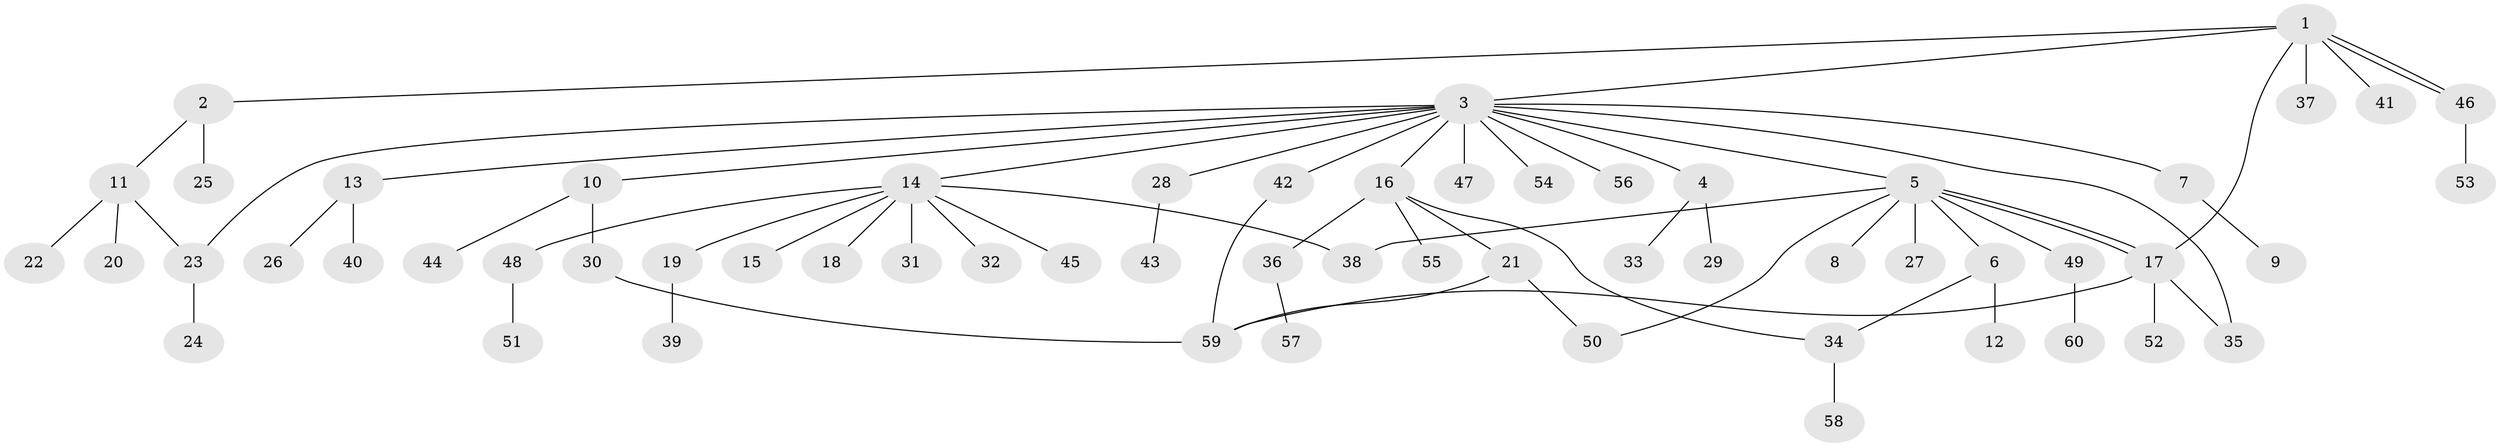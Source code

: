 // Generated by graph-tools (version 1.1) at 2025/48/03/09/25 04:48:37]
// undirected, 60 vertices, 70 edges
graph export_dot {
graph [start="1"]
  node [color=gray90,style=filled];
  1;
  2;
  3;
  4;
  5;
  6;
  7;
  8;
  9;
  10;
  11;
  12;
  13;
  14;
  15;
  16;
  17;
  18;
  19;
  20;
  21;
  22;
  23;
  24;
  25;
  26;
  27;
  28;
  29;
  30;
  31;
  32;
  33;
  34;
  35;
  36;
  37;
  38;
  39;
  40;
  41;
  42;
  43;
  44;
  45;
  46;
  47;
  48;
  49;
  50;
  51;
  52;
  53;
  54;
  55;
  56;
  57;
  58;
  59;
  60;
  1 -- 2;
  1 -- 3;
  1 -- 17;
  1 -- 37;
  1 -- 41;
  1 -- 46;
  1 -- 46;
  2 -- 11;
  2 -- 25;
  3 -- 4;
  3 -- 5;
  3 -- 7;
  3 -- 10;
  3 -- 13;
  3 -- 14;
  3 -- 16;
  3 -- 23;
  3 -- 28;
  3 -- 35;
  3 -- 42;
  3 -- 47;
  3 -- 54;
  3 -- 56;
  4 -- 29;
  4 -- 33;
  5 -- 6;
  5 -- 8;
  5 -- 17;
  5 -- 17;
  5 -- 27;
  5 -- 38;
  5 -- 49;
  5 -- 50;
  6 -- 12;
  6 -- 34;
  7 -- 9;
  10 -- 30;
  10 -- 44;
  11 -- 20;
  11 -- 22;
  11 -- 23;
  13 -- 26;
  13 -- 40;
  14 -- 15;
  14 -- 18;
  14 -- 19;
  14 -- 31;
  14 -- 32;
  14 -- 38;
  14 -- 45;
  14 -- 48;
  16 -- 21;
  16 -- 34;
  16 -- 36;
  16 -- 55;
  17 -- 35;
  17 -- 52;
  17 -- 59;
  19 -- 39;
  21 -- 50;
  21 -- 59;
  23 -- 24;
  28 -- 43;
  30 -- 59;
  34 -- 58;
  36 -- 57;
  42 -- 59;
  46 -- 53;
  48 -- 51;
  49 -- 60;
}
